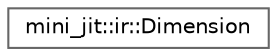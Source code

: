 digraph "Graphical Class Hierarchy"
{
 // LATEX_PDF_SIZE
  bgcolor="transparent";
  edge [fontname=Helvetica,fontsize=10,labelfontname=Helvetica,labelfontsize=10];
  node [fontname=Helvetica,fontsize=10,shape=box,height=0.2,width=0.4];
  rankdir="LR";
  Node0 [id="Node000000",label="mini_jit::ir::Dimension",height=0.2,width=0.4,color="grey40", fillcolor="white", style="filled",URL="$structmini__jit_1_1ir_1_1Dimension.html",tooltip="The Dimension struct represents a dimension in a tensor operation. It contains information about the ..."];
}
